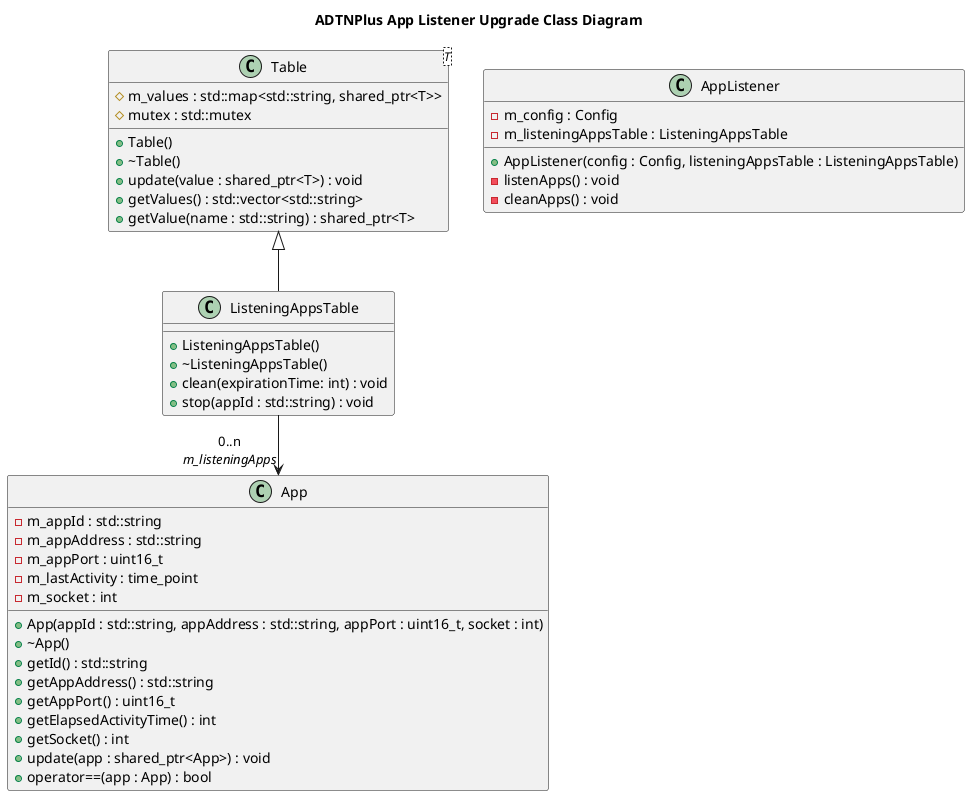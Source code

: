 @startuml

title ADTNPlus App Listener Upgrade Class Diagram

class Table<T> {
  #m_values : std::map<std::string, shared_ptr<T>>
  #mutex : std::mutex
  +Table()
  +~Table()
  +update(value : shared_ptr<T>) : void
  +getValues() : std::vector<std::string>
  +getValue(name : std::string) : shared_ptr<T>
}

class AppListener {
	-m_config : Config
	-m_listeningAppsTable : ListeningAppsTable
	+AppListener(config : Config, listeningAppsTable : ListeningAppsTable)
	-listenApps() : void
	-cleanApps() : void
}

class ListeningAppsTable {
	+ ListeningAppsTable()
	+ ~ListeningAppsTable()
	+ clean(expirationTime: int) : void
	+ stop(appId : std::string) : void
}

class App {
	- m_appId : std::string
	- m_appAddress : std::string
	- m_appPort : uint16_t
	- m_lastActivity : time_point
	- m_socket : int
	+ App(appId : std::string, appAddress : std::string, appPort : uint16_t, socket : int)
	+~App()
	+getId() : std::string
	+getAppAddress() : std::string
	+getAppPort() : uint16_t
	+getElapsedActivityTime() : int
	+getSocket() : int
	+update(app : shared_ptr<App>) : void
	+operator==(app : App) : bool
}

ListeningAppsTable --> "0..n\n<i>m_listeningApps</i>" App
Table <|-- ListeningAppsTable

@enduml